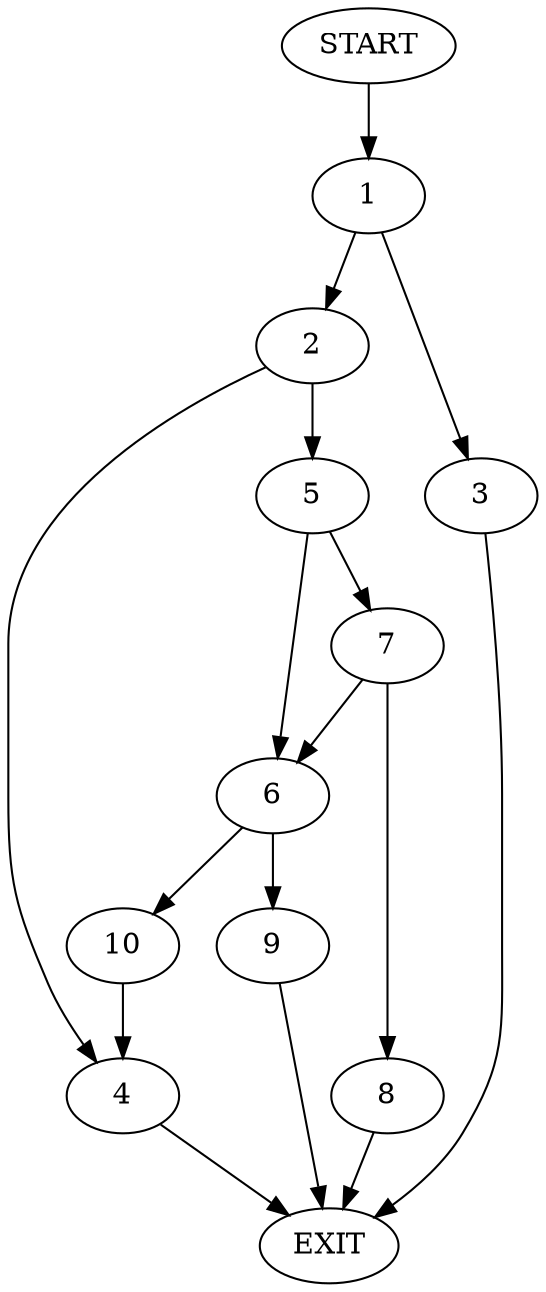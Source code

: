 digraph {
0 [label="START"]
11 [label="EXIT"]
0 -> 1
1 -> 2
1 -> 3
2 -> 4
2 -> 5
3 -> 11
5 -> 6
5 -> 7
4 -> 11
7 -> 6
7 -> 8
6 -> 9
6 -> 10
8 -> 11
10 -> 4
9 -> 11
}
